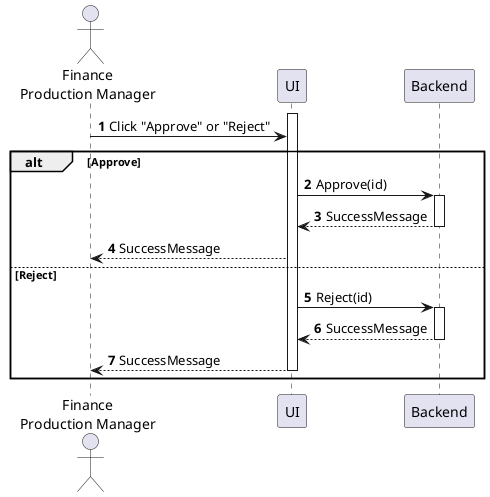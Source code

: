 @startuml purchase-requisition-approve
autonumber

actor "Finance\nProduction Manager" as a
participant UI as f
participant Backend as b

activate f
a -> f : Click "Approve" or "Reject"

alt Approve
    f -> b : Approve(id)
    activate b
    b --> f : SuccessMessage
    deactivate b
    f --> a : SuccessMessage
else Reject
    f -> b : Reject(id)
    activate b
    return SuccessMessage
    f --> a : SuccessMessage
    deactivate f
end
@enduml